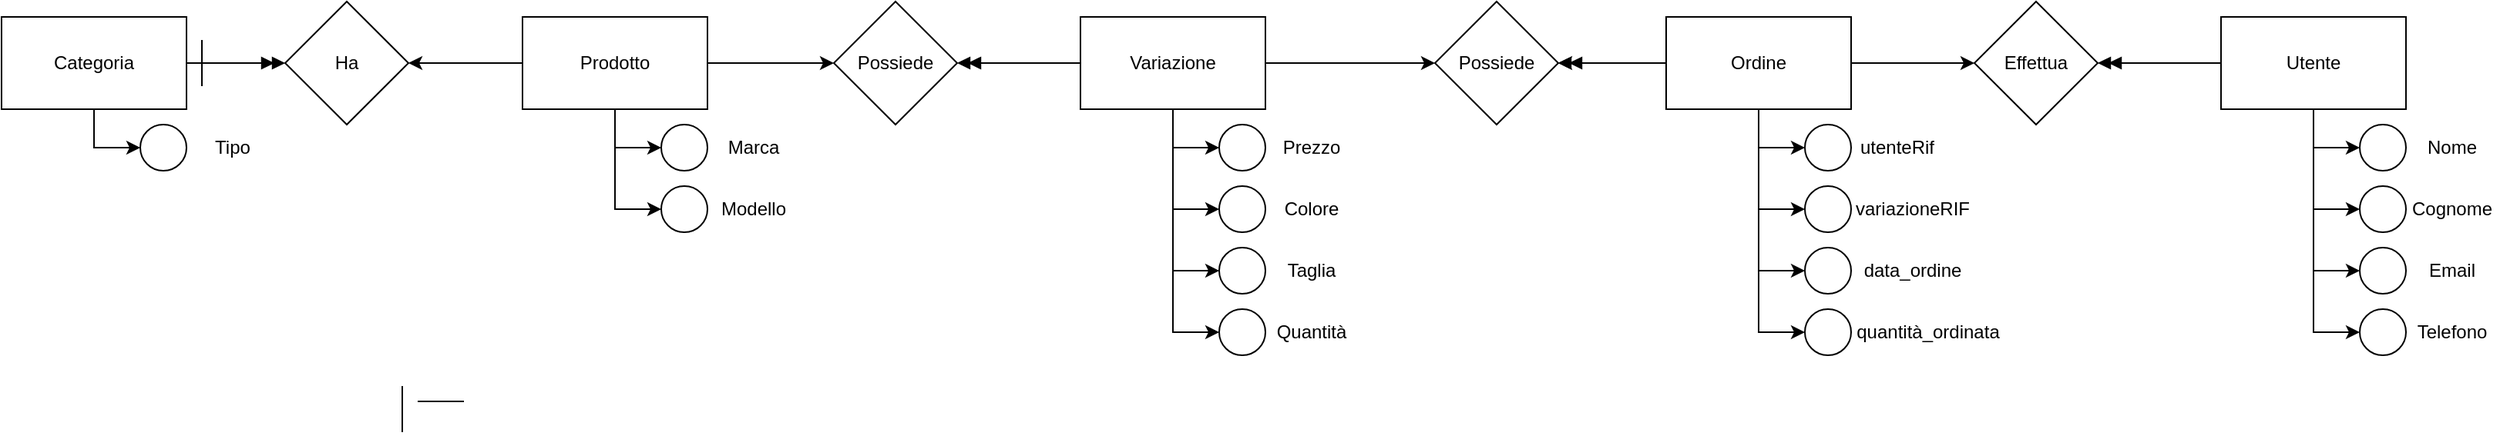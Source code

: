<mxfile version="23.1.5" type="device">
  <diagram name="Pagina-1" id="hBBgbmG2n7hILI5nThJH">
    <mxGraphModel dx="1050" dy="629" grid="1" gridSize="10" guides="1" tooltips="1" connect="1" arrows="1" fold="1" page="1" pageScale="1" pageWidth="827" pageHeight="1169" math="0" shadow="0">
      <root>
        <mxCell id="0" />
        <mxCell id="1" parent="0" />
        <mxCell id="NWMyBPyeA5pHxs2S6g5t-6" style="edgeStyle=orthogonalEdgeStyle;rounded=0;orthogonalLoop=1;jettySize=auto;html=1;exitX=0.5;exitY=1;exitDx=0;exitDy=0;entryX=0;entryY=0.5;entryDx=0;entryDy=0;" parent="1" source="NWMyBPyeA5pHxs2S6g5t-1" target="NWMyBPyeA5pHxs2S6g5t-3" edge="1">
          <mxGeometry relative="1" as="geometry" />
        </mxCell>
        <mxCell id="NWMyBPyeA5pHxs2S6g5t-63" style="edgeStyle=orthogonalEdgeStyle;rounded=0;orthogonalLoop=1;jettySize=auto;html=1;exitX=0;exitY=0.5;exitDx=0;exitDy=0;entryX=1;entryY=0.5;entryDx=0;entryDy=0;" parent="1" source="NWMyBPyeA5pHxs2S6g5t-1" target="NWMyBPyeA5pHxs2S6g5t-61" edge="1">
          <mxGeometry relative="1" as="geometry" />
        </mxCell>
        <mxCell id="NWMyBPyeA5pHxs2S6g5t-88" style="edgeStyle=orthogonalEdgeStyle;rounded=0;orthogonalLoop=1;jettySize=auto;html=1;exitX=1;exitY=0.5;exitDx=0;exitDy=0;entryX=0;entryY=0.5;entryDx=0;entryDy=0;" parent="1" source="NWMyBPyeA5pHxs2S6g5t-1" target="NWMyBPyeA5pHxs2S6g5t-87" edge="1">
          <mxGeometry relative="1" as="geometry" />
        </mxCell>
        <mxCell id="NWMyBPyeA5pHxs2S6g5t-1" value="Prodotto" style="rounded=0;whiteSpace=wrap;html=1;" parent="1" vertex="1">
          <mxGeometry x="388" y="130" width="120" height="60" as="geometry" />
        </mxCell>
        <mxCell id="NWMyBPyeA5pHxs2S6g5t-2" value="" style="ellipse;whiteSpace=wrap;html=1;aspect=fixed;" parent="1" vertex="1">
          <mxGeometry x="478" y="200" width="30" height="30" as="geometry" />
        </mxCell>
        <mxCell id="NWMyBPyeA5pHxs2S6g5t-3" value="" style="ellipse;whiteSpace=wrap;html=1;aspect=fixed;" parent="1" vertex="1">
          <mxGeometry x="478" y="240" width="30" height="30" as="geometry" />
        </mxCell>
        <mxCell id="NWMyBPyeA5pHxs2S6g5t-9" value="" style="endArrow=classic;html=1;rounded=0;exitX=0.5;exitY=1;exitDx=0;exitDy=0;entryX=0;entryY=0.5;entryDx=0;entryDy=0;" parent="1" source="NWMyBPyeA5pHxs2S6g5t-1" target="NWMyBPyeA5pHxs2S6g5t-2" edge="1">
          <mxGeometry width="50" height="50" relative="1" as="geometry">
            <mxPoint x="424" y="340" as="sourcePoint" />
            <mxPoint x="474" y="290" as="targetPoint" />
            <Array as="points">
              <mxPoint x="448" y="215" />
            </Array>
          </mxGeometry>
        </mxCell>
        <mxCell id="NWMyBPyeA5pHxs2S6g5t-12" value="Marca" style="text;html=1;align=center;verticalAlign=middle;whiteSpace=wrap;rounded=0;" parent="1" vertex="1">
          <mxGeometry x="508" y="200" width="60" height="30" as="geometry" />
        </mxCell>
        <mxCell id="NWMyBPyeA5pHxs2S6g5t-13" value="Modello" style="text;html=1;align=center;verticalAlign=middle;whiteSpace=wrap;rounded=0;" parent="1" vertex="1">
          <mxGeometry x="508" y="240" width="60" height="30" as="geometry" />
        </mxCell>
        <mxCell id="NWMyBPyeA5pHxs2S6g5t-16" style="edgeStyle=orthogonalEdgeStyle;rounded=0;orthogonalLoop=1;jettySize=auto;html=1;exitX=0.5;exitY=1;exitDx=0;exitDy=0;entryX=0;entryY=0.5;entryDx=0;entryDy=0;" parent="1" source="NWMyBPyeA5pHxs2S6g5t-19" target="NWMyBPyeA5pHxs2S6g5t-21" edge="1">
          <mxGeometry relative="1" as="geometry" />
        </mxCell>
        <mxCell id="NWMyBPyeA5pHxs2S6g5t-17" style="edgeStyle=orthogonalEdgeStyle;rounded=0;orthogonalLoop=1;jettySize=auto;html=1;exitX=0.5;exitY=1;exitDx=0;exitDy=0;entryX=0;entryY=0.5;entryDx=0;entryDy=0;" parent="1" source="NWMyBPyeA5pHxs2S6g5t-19" target="NWMyBPyeA5pHxs2S6g5t-22" edge="1">
          <mxGeometry relative="1" as="geometry" />
        </mxCell>
        <mxCell id="NWMyBPyeA5pHxs2S6g5t-18" style="edgeStyle=orthogonalEdgeStyle;rounded=0;orthogonalLoop=1;jettySize=auto;html=1;entryX=0;entryY=0.5;entryDx=0;entryDy=0;" parent="1" source="NWMyBPyeA5pHxs2S6g5t-19" target="NWMyBPyeA5pHxs2S6g5t-23" edge="1">
          <mxGeometry relative="1" as="geometry" />
        </mxCell>
        <mxCell id="NWMyBPyeA5pHxs2S6g5t-69" style="edgeStyle=orthogonalEdgeStyle;rounded=0;orthogonalLoop=1;jettySize=auto;html=1;exitX=0;exitY=0.5;exitDx=0;exitDy=0;entryX=1;entryY=0.5;entryDx=0;entryDy=0;" parent="1" source="NWMyBPyeA5pHxs2S6g5t-19" target="NWMyBPyeA5pHxs2S6g5t-67" edge="1">
          <mxGeometry relative="1" as="geometry" />
        </mxCell>
        <mxCell id="NWMyBPyeA5pHxs2S6g5t-70" value="" style="edgeStyle=orthogonalEdgeStyle;rounded=0;orthogonalLoop=1;jettySize=auto;html=1;endArrow=doubleBlock;endFill=1;" parent="1" source="NWMyBPyeA5pHxs2S6g5t-19" target="NWMyBPyeA5pHxs2S6g5t-67" edge="1">
          <mxGeometry relative="1" as="geometry" />
        </mxCell>
        <mxCell id="NWMyBPyeA5pHxs2S6g5t-72" style="edgeStyle=orthogonalEdgeStyle;rounded=0;orthogonalLoop=1;jettySize=auto;html=1;exitX=1;exitY=0.5;exitDx=0;exitDy=0;entryX=0;entryY=0.5;entryDx=0;entryDy=0;" parent="1" source="NWMyBPyeA5pHxs2S6g5t-19" target="NWMyBPyeA5pHxs2S6g5t-71" edge="1">
          <mxGeometry relative="1" as="geometry" />
        </mxCell>
        <mxCell id="NWMyBPyeA5pHxs2S6g5t-19" value="Ordine" style="rounded=0;whiteSpace=wrap;html=1;" parent="1" vertex="1">
          <mxGeometry x="1130" y="130" width="120" height="60" as="geometry" />
        </mxCell>
        <mxCell id="NWMyBPyeA5pHxs2S6g5t-20" value="" style="ellipse;whiteSpace=wrap;html=1;aspect=fixed;" parent="1" vertex="1">
          <mxGeometry x="1220" y="200" width="30" height="30" as="geometry" />
        </mxCell>
        <mxCell id="NWMyBPyeA5pHxs2S6g5t-21" value="" style="ellipse;whiteSpace=wrap;html=1;aspect=fixed;" parent="1" vertex="1">
          <mxGeometry x="1220" y="240" width="30" height="30" as="geometry" />
        </mxCell>
        <mxCell id="NWMyBPyeA5pHxs2S6g5t-22" value="" style="ellipse;whiteSpace=wrap;html=1;aspect=fixed;" parent="1" vertex="1">
          <mxGeometry x="1220" y="280" width="30" height="30" as="geometry" />
        </mxCell>
        <mxCell id="NWMyBPyeA5pHxs2S6g5t-23" value="" style="ellipse;whiteSpace=wrap;html=1;aspect=fixed;" parent="1" vertex="1">
          <mxGeometry x="1220" y="320" width="30" height="30" as="geometry" />
        </mxCell>
        <mxCell id="NWMyBPyeA5pHxs2S6g5t-24" value="" style="endArrow=classic;html=1;rounded=0;exitX=0.5;exitY=1;exitDx=0;exitDy=0;entryX=0;entryY=0.5;entryDx=0;entryDy=0;" parent="1" source="NWMyBPyeA5pHxs2S6g5t-19" target="NWMyBPyeA5pHxs2S6g5t-20" edge="1">
          <mxGeometry width="50" height="50" relative="1" as="geometry">
            <mxPoint x="1166" y="340" as="sourcePoint" />
            <mxPoint x="1216" y="290" as="targetPoint" />
            <Array as="points">
              <mxPoint x="1190" y="215" />
            </Array>
          </mxGeometry>
        </mxCell>
        <mxCell id="NWMyBPyeA5pHxs2S6g5t-25" value="utenteRif" style="text;html=1;align=center;verticalAlign=middle;whiteSpace=wrap;rounded=0;" parent="1" vertex="1">
          <mxGeometry x="1250" y="200" width="60" height="30" as="geometry" />
        </mxCell>
        <mxCell id="NWMyBPyeA5pHxs2S6g5t-26" value="variazioneRIF" style="text;html=1;align=center;verticalAlign=middle;whiteSpace=wrap;rounded=0;" parent="1" vertex="1">
          <mxGeometry x="1260" y="240" width="60" height="30" as="geometry" />
        </mxCell>
        <mxCell id="NWMyBPyeA5pHxs2S6g5t-27" value="data_ordine" style="text;html=1;align=center;verticalAlign=middle;whiteSpace=wrap;rounded=0;" parent="1" vertex="1">
          <mxGeometry x="1260" y="280" width="60" height="30" as="geometry" />
        </mxCell>
        <mxCell id="NWMyBPyeA5pHxs2S6g5t-28" value="quantità_ordinata" style="text;html=1;align=center;verticalAlign=middle;whiteSpace=wrap;rounded=0;" parent="1" vertex="1">
          <mxGeometry x="1270" y="320" width="60" height="30" as="geometry" />
        </mxCell>
        <mxCell id="NWMyBPyeA5pHxs2S6g5t-29" style="edgeStyle=orthogonalEdgeStyle;rounded=0;orthogonalLoop=1;jettySize=auto;html=1;exitX=0.5;exitY=1;exitDx=0;exitDy=0;entryX=0;entryY=0.5;entryDx=0;entryDy=0;" parent="1" source="NWMyBPyeA5pHxs2S6g5t-32" target="NWMyBPyeA5pHxs2S6g5t-34" edge="1">
          <mxGeometry relative="1" as="geometry" />
        </mxCell>
        <mxCell id="NWMyBPyeA5pHxs2S6g5t-30" style="edgeStyle=orthogonalEdgeStyle;rounded=0;orthogonalLoop=1;jettySize=auto;html=1;exitX=0.5;exitY=1;exitDx=0;exitDy=0;entryX=0;entryY=0.5;entryDx=0;entryDy=0;" parent="1" source="NWMyBPyeA5pHxs2S6g5t-32" target="NWMyBPyeA5pHxs2S6g5t-35" edge="1">
          <mxGeometry relative="1" as="geometry" />
        </mxCell>
        <mxCell id="NWMyBPyeA5pHxs2S6g5t-31" style="edgeStyle=orthogonalEdgeStyle;rounded=0;orthogonalLoop=1;jettySize=auto;html=1;entryX=0;entryY=0.5;entryDx=0;entryDy=0;" parent="1" source="NWMyBPyeA5pHxs2S6g5t-32" target="NWMyBPyeA5pHxs2S6g5t-36" edge="1">
          <mxGeometry relative="1" as="geometry" />
        </mxCell>
        <mxCell id="NWMyBPyeA5pHxs2S6g5t-73" style="edgeStyle=orthogonalEdgeStyle;rounded=0;orthogonalLoop=1;jettySize=auto;html=1;exitX=0;exitY=0.5;exitDx=0;exitDy=0;entryX=1;entryY=0.5;entryDx=0;entryDy=0;endArrow=doubleBlock;endFill=1;" parent="1" source="NWMyBPyeA5pHxs2S6g5t-32" target="NWMyBPyeA5pHxs2S6g5t-71" edge="1">
          <mxGeometry relative="1" as="geometry" />
        </mxCell>
        <mxCell id="NWMyBPyeA5pHxs2S6g5t-32" value="Utente" style="rounded=0;whiteSpace=wrap;html=1;" parent="1" vertex="1">
          <mxGeometry x="1490" y="130" width="120" height="60" as="geometry" />
        </mxCell>
        <mxCell id="NWMyBPyeA5pHxs2S6g5t-33" value="" style="ellipse;whiteSpace=wrap;html=1;aspect=fixed;" parent="1" vertex="1">
          <mxGeometry x="1580" y="200" width="30" height="30" as="geometry" />
        </mxCell>
        <mxCell id="NWMyBPyeA5pHxs2S6g5t-34" value="" style="ellipse;whiteSpace=wrap;html=1;aspect=fixed;" parent="1" vertex="1">
          <mxGeometry x="1580" y="240" width="30" height="30" as="geometry" />
        </mxCell>
        <mxCell id="NWMyBPyeA5pHxs2S6g5t-35" value="" style="ellipse;whiteSpace=wrap;html=1;aspect=fixed;" parent="1" vertex="1">
          <mxGeometry x="1580" y="280" width="30" height="30" as="geometry" />
        </mxCell>
        <mxCell id="NWMyBPyeA5pHxs2S6g5t-36" value="" style="ellipse;whiteSpace=wrap;html=1;aspect=fixed;" parent="1" vertex="1">
          <mxGeometry x="1580" y="320" width="30" height="30" as="geometry" />
        </mxCell>
        <mxCell id="NWMyBPyeA5pHxs2S6g5t-37" value="" style="endArrow=classic;html=1;rounded=0;exitX=0.5;exitY=1;exitDx=0;exitDy=0;entryX=0;entryY=0.5;entryDx=0;entryDy=0;" parent="1" source="NWMyBPyeA5pHxs2S6g5t-32" target="NWMyBPyeA5pHxs2S6g5t-33" edge="1">
          <mxGeometry width="50" height="50" relative="1" as="geometry">
            <mxPoint x="1526" y="340" as="sourcePoint" />
            <mxPoint x="1576" y="290" as="targetPoint" />
            <Array as="points">
              <mxPoint x="1550" y="215" />
            </Array>
          </mxGeometry>
        </mxCell>
        <mxCell id="NWMyBPyeA5pHxs2S6g5t-38" value="Nome" style="text;html=1;align=center;verticalAlign=middle;whiteSpace=wrap;rounded=0;" parent="1" vertex="1">
          <mxGeometry x="1610" y="200" width="60" height="30" as="geometry" />
        </mxCell>
        <mxCell id="NWMyBPyeA5pHxs2S6g5t-39" value="Cognome" style="text;html=1;align=center;verticalAlign=middle;whiteSpace=wrap;rounded=0;" parent="1" vertex="1">
          <mxGeometry x="1610" y="240" width="60" height="30" as="geometry" />
        </mxCell>
        <mxCell id="NWMyBPyeA5pHxs2S6g5t-40" value="Email" style="text;html=1;align=center;verticalAlign=middle;whiteSpace=wrap;rounded=0;" parent="1" vertex="1">
          <mxGeometry x="1610" y="280" width="60" height="30" as="geometry" />
        </mxCell>
        <mxCell id="NWMyBPyeA5pHxs2S6g5t-41" value="Telefono" style="text;html=1;align=center;verticalAlign=middle;whiteSpace=wrap;rounded=0;" parent="1" vertex="1">
          <mxGeometry x="1610" y="320" width="60" height="30" as="geometry" />
        </mxCell>
        <mxCell id="NWMyBPyeA5pHxs2S6g5t-62" style="edgeStyle=orthogonalEdgeStyle;rounded=0;orthogonalLoop=1;jettySize=auto;html=1;exitX=1;exitY=0.5;exitDx=0;exitDy=0;entryX=0;entryY=0.5;entryDx=0;entryDy=0;endArrow=doubleBlock;endFill=1;" parent="1" source="NWMyBPyeA5pHxs2S6g5t-49" target="NWMyBPyeA5pHxs2S6g5t-61" edge="1">
          <mxGeometry relative="1" as="geometry" />
        </mxCell>
        <mxCell id="NWMyBPyeA5pHxs2S6g5t-49" value="Categoria" style="rounded=0;whiteSpace=wrap;html=1;" parent="1" vertex="1">
          <mxGeometry x="50" y="130" width="120" height="60" as="geometry" />
        </mxCell>
        <mxCell id="NWMyBPyeA5pHxs2S6g5t-50" value="" style="ellipse;whiteSpace=wrap;html=1;aspect=fixed;" parent="1" vertex="1">
          <mxGeometry x="140" y="200" width="30" height="30" as="geometry" />
        </mxCell>
        <mxCell id="NWMyBPyeA5pHxs2S6g5t-54" value="" style="endArrow=classic;html=1;rounded=0;exitX=0.5;exitY=1;exitDx=0;exitDy=0;entryX=0;entryY=0.5;entryDx=0;entryDy=0;" parent="1" source="NWMyBPyeA5pHxs2S6g5t-49" target="NWMyBPyeA5pHxs2S6g5t-50" edge="1">
          <mxGeometry width="50" height="50" relative="1" as="geometry">
            <mxPoint x="86" y="340" as="sourcePoint" />
            <mxPoint x="136" y="290" as="targetPoint" />
            <Array as="points">
              <mxPoint x="110" y="215" />
            </Array>
          </mxGeometry>
        </mxCell>
        <mxCell id="NWMyBPyeA5pHxs2S6g5t-55" value="Tipo" style="text;html=1;align=center;verticalAlign=middle;whiteSpace=wrap;rounded=0;" parent="1" vertex="1">
          <mxGeometry x="170" y="200" width="60" height="30" as="geometry" />
        </mxCell>
        <mxCell id="NWMyBPyeA5pHxs2S6g5t-61" value="Ha" style="rhombus;whiteSpace=wrap;html=1;" parent="1" vertex="1">
          <mxGeometry x="234" y="120" width="80" height="80" as="geometry" />
        </mxCell>
        <mxCell id="NWMyBPyeA5pHxs2S6g5t-64" value="" style="endArrow=none;html=1;rounded=0;" parent="1" edge="1">
          <mxGeometry width="50" height="50" relative="1" as="geometry">
            <mxPoint x="310" y="400" as="sourcePoint" />
            <mxPoint x="310" y="370" as="targetPoint" />
          </mxGeometry>
        </mxCell>
        <mxCell id="NWMyBPyeA5pHxs2S6g5t-65" value="" style="endArrow=none;html=1;rounded=0;" parent="1" edge="1">
          <mxGeometry width="50" height="50" relative="1" as="geometry">
            <mxPoint x="350" y="380" as="sourcePoint" />
            <mxPoint x="320" y="380" as="targetPoint" />
          </mxGeometry>
        </mxCell>
        <mxCell id="NWMyBPyeA5pHxs2S6g5t-66" value="" style="endArrow=none;html=1;rounded=0;" parent="1" edge="1">
          <mxGeometry width="50" height="50" relative="1" as="geometry">
            <mxPoint x="180" y="175" as="sourcePoint" />
            <mxPoint x="180" y="145" as="targetPoint" />
          </mxGeometry>
        </mxCell>
        <mxCell id="NWMyBPyeA5pHxs2S6g5t-67" value="Possiede" style="rhombus;whiteSpace=wrap;html=1;" parent="1" vertex="1">
          <mxGeometry x="980" y="120" width="80" height="80" as="geometry" />
        </mxCell>
        <mxCell id="NWMyBPyeA5pHxs2S6g5t-71" value="Effettua" style="rhombus;whiteSpace=wrap;html=1;" parent="1" vertex="1">
          <mxGeometry x="1330" y="120" width="80" height="80" as="geometry" />
        </mxCell>
        <mxCell id="NWMyBPyeA5pHxs2S6g5t-74" style="edgeStyle=orthogonalEdgeStyle;rounded=0;orthogonalLoop=1;jettySize=auto;html=1;exitX=0.5;exitY=1;exitDx=0;exitDy=0;entryX=0;entryY=0.5;entryDx=0;entryDy=0;" parent="1" source="NWMyBPyeA5pHxs2S6g5t-77" target="NWMyBPyeA5pHxs2S6g5t-79" edge="1">
          <mxGeometry relative="1" as="geometry" />
        </mxCell>
        <mxCell id="NWMyBPyeA5pHxs2S6g5t-75" style="edgeStyle=orthogonalEdgeStyle;rounded=0;orthogonalLoop=1;jettySize=auto;html=1;exitX=0.5;exitY=1;exitDx=0;exitDy=0;entryX=0;entryY=0.5;entryDx=0;entryDy=0;" parent="1" source="NWMyBPyeA5pHxs2S6g5t-77" target="NWMyBPyeA5pHxs2S6g5t-80" edge="1">
          <mxGeometry relative="1" as="geometry" />
        </mxCell>
        <mxCell id="NWMyBPyeA5pHxs2S6g5t-76" style="edgeStyle=orthogonalEdgeStyle;rounded=0;orthogonalLoop=1;jettySize=auto;html=1;entryX=0;entryY=0.5;entryDx=0;entryDy=0;" parent="1" source="NWMyBPyeA5pHxs2S6g5t-77" target="NWMyBPyeA5pHxs2S6g5t-81" edge="1">
          <mxGeometry relative="1" as="geometry" />
        </mxCell>
        <mxCell id="NWMyBPyeA5pHxs2S6g5t-89" style="edgeStyle=orthogonalEdgeStyle;rounded=0;orthogonalLoop=1;jettySize=auto;html=1;exitX=0;exitY=0.5;exitDx=0;exitDy=0;entryX=1;entryY=0.5;entryDx=0;entryDy=0;endArrow=doubleBlock;endFill=1;" parent="1" source="NWMyBPyeA5pHxs2S6g5t-77" target="NWMyBPyeA5pHxs2S6g5t-87" edge="1">
          <mxGeometry relative="1" as="geometry" />
        </mxCell>
        <mxCell id="NWMyBPyeA5pHxs2S6g5t-90" style="edgeStyle=orthogonalEdgeStyle;rounded=0;orthogonalLoop=1;jettySize=auto;html=1;exitX=1;exitY=0.5;exitDx=0;exitDy=0;entryX=0;entryY=0.5;entryDx=0;entryDy=0;" parent="1" source="NWMyBPyeA5pHxs2S6g5t-77" target="NWMyBPyeA5pHxs2S6g5t-67" edge="1">
          <mxGeometry relative="1" as="geometry" />
        </mxCell>
        <mxCell id="NWMyBPyeA5pHxs2S6g5t-77" value="Variazione" style="rounded=0;whiteSpace=wrap;html=1;" parent="1" vertex="1">
          <mxGeometry x="750" y="130" width="120" height="60" as="geometry" />
        </mxCell>
        <mxCell id="NWMyBPyeA5pHxs2S6g5t-78" value="" style="ellipse;whiteSpace=wrap;html=1;aspect=fixed;" parent="1" vertex="1">
          <mxGeometry x="840" y="200" width="30" height="30" as="geometry" />
        </mxCell>
        <mxCell id="NWMyBPyeA5pHxs2S6g5t-79" value="" style="ellipse;whiteSpace=wrap;html=1;aspect=fixed;" parent="1" vertex="1">
          <mxGeometry x="840" y="240" width="30" height="30" as="geometry" />
        </mxCell>
        <mxCell id="NWMyBPyeA5pHxs2S6g5t-80" value="" style="ellipse;whiteSpace=wrap;html=1;aspect=fixed;" parent="1" vertex="1">
          <mxGeometry x="840" y="280" width="30" height="30" as="geometry" />
        </mxCell>
        <mxCell id="NWMyBPyeA5pHxs2S6g5t-81" value="" style="ellipse;whiteSpace=wrap;html=1;aspect=fixed;" parent="1" vertex="1">
          <mxGeometry x="840" y="320" width="30" height="30" as="geometry" />
        </mxCell>
        <mxCell id="NWMyBPyeA5pHxs2S6g5t-82" value="" style="endArrow=classic;html=1;rounded=0;exitX=0.5;exitY=1;exitDx=0;exitDy=0;entryX=0;entryY=0.5;entryDx=0;entryDy=0;" parent="1" source="NWMyBPyeA5pHxs2S6g5t-77" target="NWMyBPyeA5pHxs2S6g5t-78" edge="1">
          <mxGeometry width="50" height="50" relative="1" as="geometry">
            <mxPoint x="786" y="340" as="sourcePoint" />
            <mxPoint x="836" y="290" as="targetPoint" />
            <Array as="points">
              <mxPoint x="810" y="215" />
            </Array>
          </mxGeometry>
        </mxCell>
        <mxCell id="NWMyBPyeA5pHxs2S6g5t-83" value="Prezzo" style="text;html=1;align=center;verticalAlign=middle;whiteSpace=wrap;rounded=0;" parent="1" vertex="1">
          <mxGeometry x="870" y="200" width="60" height="30" as="geometry" />
        </mxCell>
        <mxCell id="NWMyBPyeA5pHxs2S6g5t-84" value="Colore" style="text;html=1;align=center;verticalAlign=middle;whiteSpace=wrap;rounded=0;" parent="1" vertex="1">
          <mxGeometry x="870" y="240" width="60" height="30" as="geometry" />
        </mxCell>
        <mxCell id="NWMyBPyeA5pHxs2S6g5t-85" value="Taglia" style="text;html=1;align=center;verticalAlign=middle;whiteSpace=wrap;rounded=0;" parent="1" vertex="1">
          <mxGeometry x="870" y="280" width="60" height="30" as="geometry" />
        </mxCell>
        <mxCell id="NWMyBPyeA5pHxs2S6g5t-86" value="Quantità" style="text;html=1;align=center;verticalAlign=middle;whiteSpace=wrap;rounded=0;" parent="1" vertex="1">
          <mxGeometry x="870" y="320" width="60" height="30" as="geometry" />
        </mxCell>
        <mxCell id="NWMyBPyeA5pHxs2S6g5t-87" value="Possiede" style="rhombus;whiteSpace=wrap;html=1;" parent="1" vertex="1">
          <mxGeometry x="590" y="120" width="80" height="80" as="geometry" />
        </mxCell>
      </root>
    </mxGraphModel>
  </diagram>
</mxfile>
